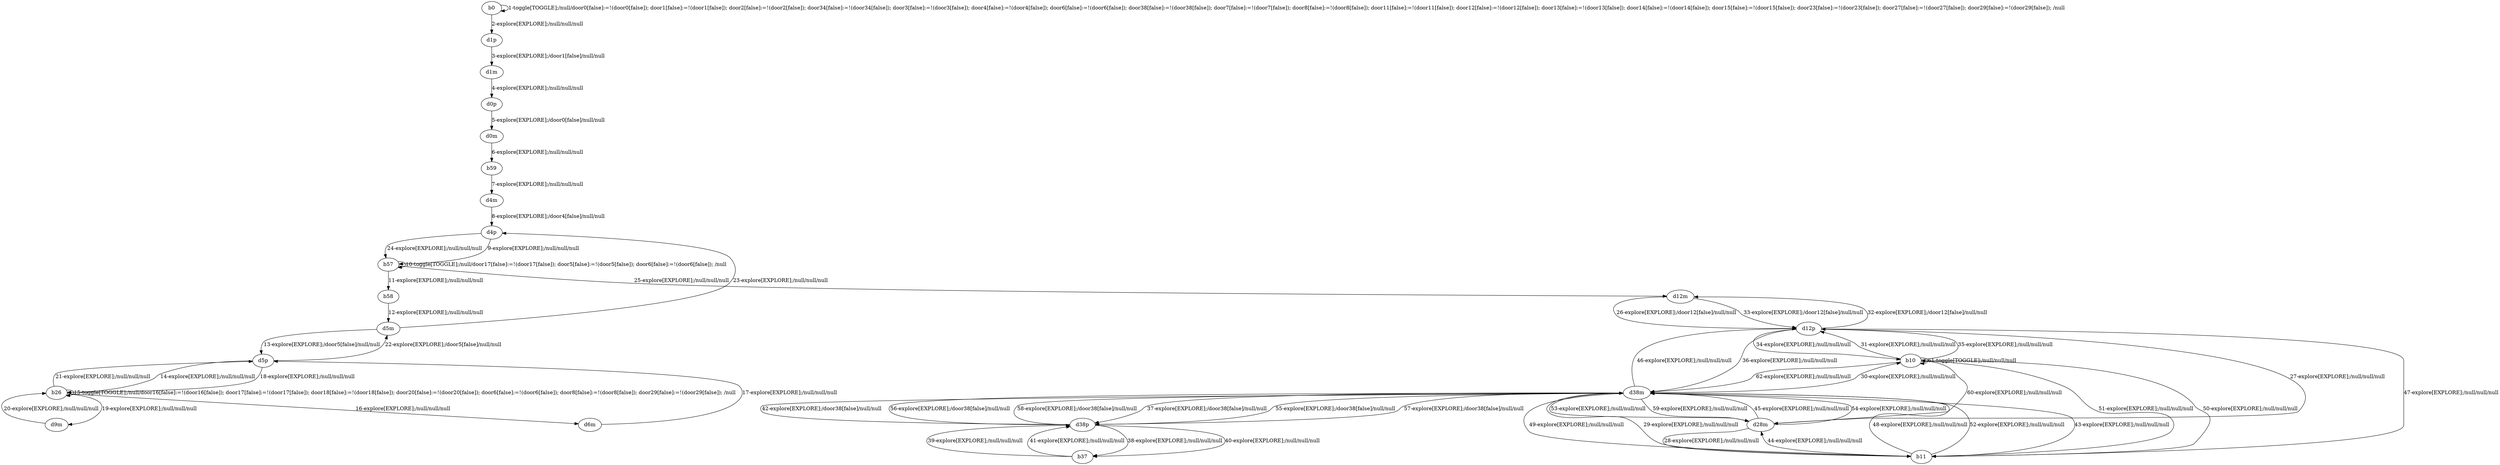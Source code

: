 # Total number of goals covered by this test: 1
# b26 --> d5p

digraph g {
"b0" -> "b0" [label = "1-toggle[TOGGLE];/null/door0[false]:=!(door0[false]); door1[false]:=!(door1[false]); door2[false]:=!(door2[false]); door34[false]:=!(door34[false]); door3[false]:=!(door3[false]); door4[false]:=!(door4[false]); door6[false]:=!(door6[false]); door38[false]:=!(door38[false]); door7[false]:=!(door7[false]); door8[false]:=!(door8[false]); door11[false]:=!(door11[false]); door12[false]:=!(door12[false]); door13[false]:=!(door13[false]); door14[false]:=!(door14[false]); door15[false]:=!(door15[false]); door23[false]:=!(door23[false]); door27[false]:=!(door27[false]); door29[false]:=!(door29[false]); /null"];
"b0" -> "d1p" [label = "2-explore[EXPLORE];/null/null/null"];
"d1p" -> "d1m" [label = "3-explore[EXPLORE];/door1[false]/null/null"];
"d1m" -> "d0p" [label = "4-explore[EXPLORE];/null/null/null"];
"d0p" -> "d0m" [label = "5-explore[EXPLORE];/door0[false]/null/null"];
"d0m" -> "b59" [label = "6-explore[EXPLORE];/null/null/null"];
"b59" -> "d4m" [label = "7-explore[EXPLORE];/null/null/null"];
"d4m" -> "d4p" [label = "8-explore[EXPLORE];/door4[false]/null/null"];
"d4p" -> "b57" [label = "9-explore[EXPLORE];/null/null/null"];
"b57" -> "b57" [label = "10-toggle[TOGGLE];/null/door17[false]:=!(door17[false]); door5[false]:=!(door5[false]); door6[false]:=!(door6[false]); /null"];
"b57" -> "b58" [label = "11-explore[EXPLORE];/null/null/null"];
"b58" -> "d5m" [label = "12-explore[EXPLORE];/null/null/null"];
"d5m" -> "d5p" [label = "13-explore[EXPLORE];/door5[false]/null/null"];
"d5p" -> "b26" [label = "14-explore[EXPLORE];/null/null/null"];
"b26" -> "b26" [label = "15-toggle[TOGGLE];/null/door16[false]:=!(door16[false]); door17[false]:=!(door17[false]); door18[false]:=!(door18[false]); door20[false]:=!(door20[false]); door6[false]:=!(door6[false]); door8[false]:=!(door8[false]); door29[false]:=!(door29[false]); /null"];
"b26" -> "d6m" [label = "16-explore[EXPLORE];/null/null/null"];
"d6m" -> "d5p" [label = "17-explore[EXPLORE];/null/null/null"];
"d5p" -> "b26" [label = "18-explore[EXPLORE];/null/null/null"];
"b26" -> "d9m" [label = "19-explore[EXPLORE];/null/null/null"];
"d9m" -> "b26" [label = "20-explore[EXPLORE];/null/null/null"];
"b26" -> "d5p" [label = "21-explore[EXPLORE];/null/null/null"];
"d5p" -> "d5m" [label = "22-explore[EXPLORE];/door5[false]/null/null"];
"d5m" -> "d4p" [label = "23-explore[EXPLORE];/null/null/null"];
"d4p" -> "b57" [label = "24-explore[EXPLORE];/null/null/null"];
"b57" -> "d12m" [label = "25-explore[EXPLORE];/null/null/null"];
"d12m" -> "d12p" [label = "26-explore[EXPLORE];/door12[false]/null/null"];
"d12p" -> "d28m" [label = "27-explore[EXPLORE];/null/null/null"];
"d28m" -> "b11" [label = "28-explore[EXPLORE];/null/null/null"];
"b11" -> "d38m" [label = "29-explore[EXPLORE];/null/null/null"];
"d38m" -> "b10" [label = "30-explore[EXPLORE];/null/null/null"];
"b10" -> "d12p" [label = "31-explore[EXPLORE];/null/null/null"];
"d12p" -> "d12m" [label = "32-explore[EXPLORE];/door12[false]/null/null"];
"d12m" -> "d12p" [label = "33-explore[EXPLORE];/door12[false]/null/null"];
"d12p" -> "b10" [label = "34-explore[EXPLORE];/null/null/null"];
"b10" -> "d12p" [label = "35-explore[EXPLORE];/null/null/null"];
"d12p" -> "d38m" [label = "36-explore[EXPLORE];/null/null/null"];
"d38m" -> "d38p" [label = "37-explore[EXPLORE];/door38[false]/null/null"];
"d38p" -> "b37" [label = "38-explore[EXPLORE];/null/null/null"];
"b37" -> "d38p" [label = "39-explore[EXPLORE];/null/null/null"];
"d38p" -> "b37" [label = "40-explore[EXPLORE];/null/null/null"];
"b37" -> "d38p" [label = "41-explore[EXPLORE];/null/null/null"];
"d38p" -> "d38m" [label = "42-explore[EXPLORE];/door38[false]/null/null"];
"d38m" -> "b11" [label = "43-explore[EXPLORE];/null/null/null"];
"b11" -> "d28m" [label = "44-explore[EXPLORE];/null/null/null"];
"d28m" -> "d38m" [label = "45-explore[EXPLORE];/null/null/null"];
"d38m" -> "d12p" [label = "46-explore[EXPLORE];/null/null/null"];
"d12p" -> "b11" [label = "47-explore[EXPLORE];/null/null/null"];
"b11" -> "d38m" [label = "48-explore[EXPLORE];/null/null/null"];
"d38m" -> "b11" [label = "49-explore[EXPLORE];/null/null/null"];
"b11" -> "b10" [label = "50-explore[EXPLORE];/null/null/null"];
"b10" -> "b11" [label = "51-explore[EXPLORE];/null/null/null"];
"b11" -> "d38m" [label = "52-explore[EXPLORE];/null/null/null"];
"d38m" -> "d28m" [label = "53-explore[EXPLORE];/null/null/null"];
"d28m" -> "d38m" [label = "54-explore[EXPLORE];/null/null/null"];
"d38m" -> "d38p" [label = "55-explore[EXPLORE];/door38[false]/null/null"];
"d38p" -> "d38m" [label = "56-explore[EXPLORE];/door38[false]/null/null"];
"d38m" -> "d38p" [label = "57-explore[EXPLORE];/door38[false]/null/null"];
"d38p" -> "d38m" [label = "58-explore[EXPLORE];/door38[false]/null/null"];
"d38m" -> "d28m" [label = "59-explore[EXPLORE];/null/null/null"];
"d28m" -> "b10" [label = "60-explore[EXPLORE];/null/null/null"];
"b10" -> "b10" [label = "61-toggle[TOGGLE];/null/null/null"];
"b10" -> "d38m" [label = "62-explore[EXPLORE];/null/null/null"];
}